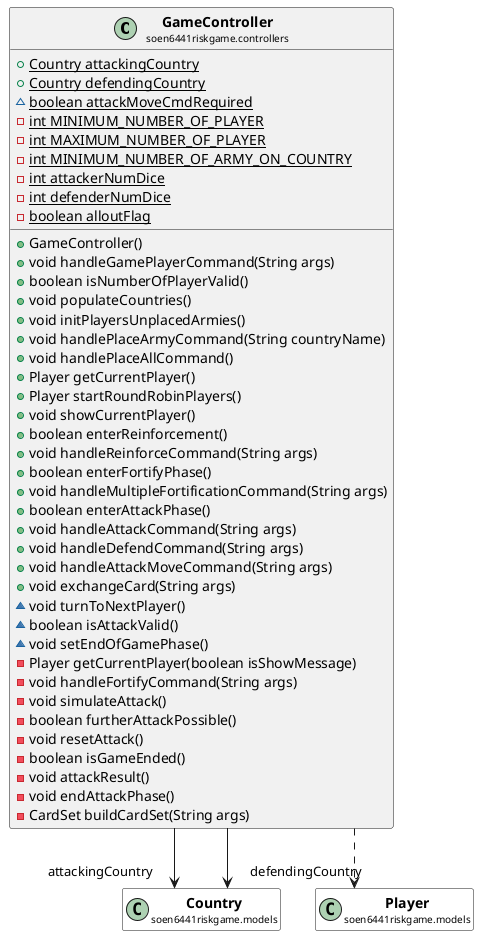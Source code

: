 @startuml

skinparam svgLinkTarget _parent
skinparam linetype ortho
set namespaceSeparator none
class "<b><size:14>GameController</b>\n<size:10>soen6441riskgame.controllers" as soen6441riskgame.controllers.GameController  [[../../soen6441riskgame/controllers/GameController.html{soen6441riskgame.controllers.GameController}]] {
{static} +Country attackingCountry
{static} +Country defendingCountry
{static} ~boolean attackMoveCmdRequired
{static} -int MINIMUM_NUMBER_OF_PLAYER
{static} -int MAXIMUM_NUMBER_OF_PLAYER
{static} -int MINIMUM_NUMBER_OF_ARMY_ON_COUNTRY
{static} -int attackerNumDice
{static} -int defenderNumDice
{static} -boolean alloutFlag
+GameController()
+void handleGamePlayerCommand(String args)
+boolean isNumberOfPlayerValid()
+void populateCountries()
+void initPlayersUnplacedArmies()
+void handlePlaceArmyCommand(String countryName)
+void handlePlaceAllCommand()
+Player getCurrentPlayer()
+Player startRoundRobinPlayers()
+void showCurrentPlayer()
+boolean enterReinforcement()
+void handleReinforceCommand(String args)
+boolean enterFortifyPhase()
+void handleMultipleFortificationCommand(String args)
+boolean enterAttackPhase()
+void handleAttackCommand(String args)
+void handleDefendCommand(String args)
+void handleAttackMoveCommand(String args)
+void exchangeCard(String args)
~void turnToNextPlayer()
~boolean isAttackValid()
~void setEndOfGamePhase()
-Player getCurrentPlayer(boolean isShowMessage)
-void handleFortifyCommand(String args)
-void simulateAttack()
-boolean furtherAttackPossible()
-void resetAttack()
-boolean isGameEnded()
-void attackResult()
-void endAttackPhase()
-CardSet buildCardSet(String args)
}


class "<b><size:14>Country</b>\n<size:10>soen6441riskgame.models" as soen6441riskgame.models.Country  [[../../soen6441riskgame/models/Country.html{soen6441riskgame.models.Country}]] #white {
}

hide soen6441riskgame.models.Country fields
hide soen6441riskgame.models.Country methods

soen6441riskgame.controllers.GameController -->  "attackingCountry" soen6441riskgame.models.Country

soen6441riskgame.controllers.GameController -->  "defendingCountry" soen6441riskgame.models.Country

class "<b><size:14>Player</b>\n<size:10>soen6441riskgame.models" as soen6441riskgame.models.Player  [[../../soen6441riskgame/models/Player.html{soen6441riskgame.models.Player}]] #white {
}

hide soen6441riskgame.models.Player fields
hide soen6441riskgame.models.Player methods

soen6441riskgame.controllers.GameController ..> soen6441riskgame.models.Player



@enduml
